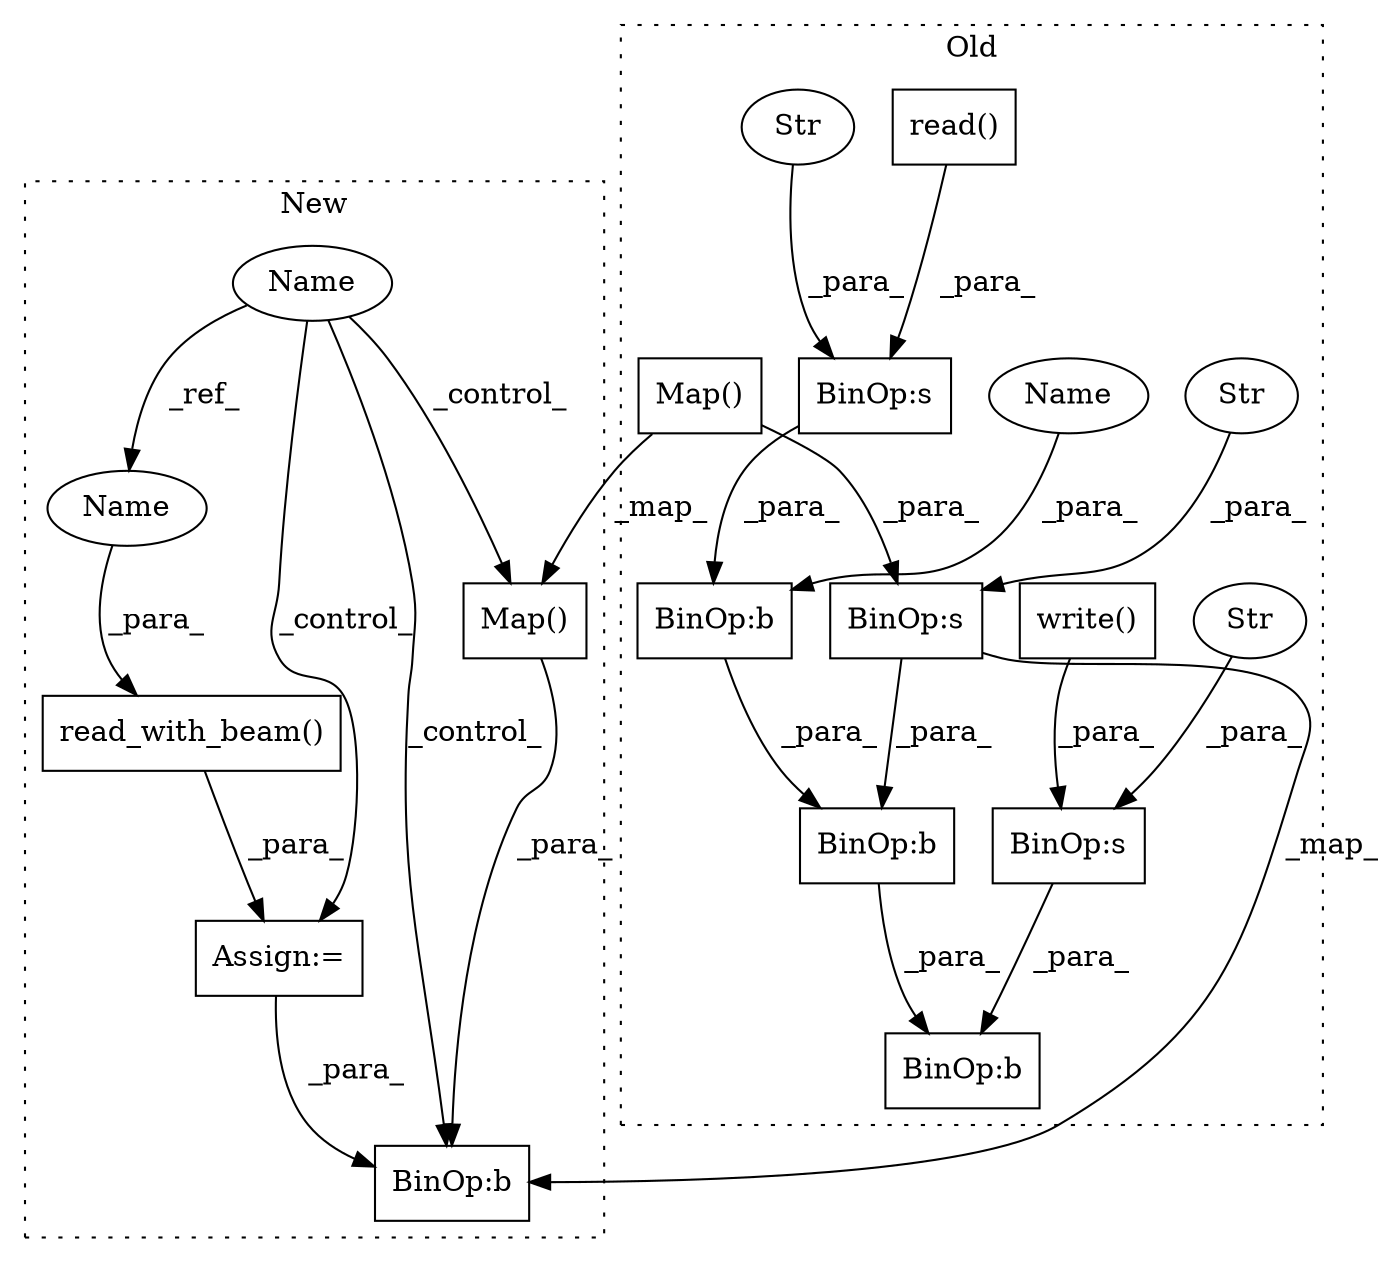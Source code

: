 digraph G {
subgraph cluster0 {
1 [label="Map()" a="75" s="1546,1566" l="9,1" shape="box"];
3 [label="BinOp:b" a="82" s="1462" l="126" shape="box"];
5 [label="BinOp:b" a="82" s="1462" l="21" shape="box"];
6 [label="read()" a="75" s="1497" l="17" shape="box"];
7 [label="BinOp:b" a="82" s="1462" l="73" shape="box"];
8 [label="BinOp:s" a="82" s="1493" l="4" shape="box"];
9 [label="Str" a="66" s="1483" l="10" shape="ellipse"];
10 [label="BinOp:s" a="82" s="1599" l="4" shape="box"];
11 [label="Str" a="66" s="1588" l="11" shape="ellipse"];
12 [label="BinOp:s" a="82" s="1542" l="4" shape="box"];
14 [label="Str" a="66" s="1535" l="7" shape="ellipse"];
15 [label="write()" a="75" s="1603" l="19" shape="box"];
19 [label="Name" a="87" s="1461" l="1" shape="ellipse"];
label = "Old";
style="dotted";
}
subgraph cluster1 {
2 [label="Map()" a="75" s="1528,1548" l="9,1" shape="box"];
4 [label="Name" a="87" s="1443" l="8" shape="ellipse"];
13 [label="BinOp:b" a="82" s="1525" l="3" shape="box"];
16 [label="read_with_beam()" a="75" s="1468,1502" l="26,1" shape="box"];
17 [label="Assign:=" a="68" s="1465" l="3" shape="box"];
18 [label="Name" a="87" s="1494" l="8" shape="ellipse"];
label = "New";
style="dotted";
}
1 -> 2 [label="_map_"];
1 -> 12 [label="_para_"];
2 -> 13 [label="_para_"];
4 -> 18 [label="_ref_"];
4 -> 17 [label="_control_"];
4 -> 2 [label="_control_"];
4 -> 13 [label="_control_"];
5 -> 7 [label="_para_"];
6 -> 8 [label="_para_"];
7 -> 3 [label="_para_"];
8 -> 5 [label="_para_"];
9 -> 8 [label="_para_"];
10 -> 3 [label="_para_"];
11 -> 10 [label="_para_"];
12 -> 7 [label="_para_"];
12 -> 13 [label="_map_"];
14 -> 12 [label="_para_"];
15 -> 10 [label="_para_"];
16 -> 17 [label="_para_"];
17 -> 13 [label="_para_"];
18 -> 16 [label="_para_"];
19 -> 5 [label="_para_"];
}